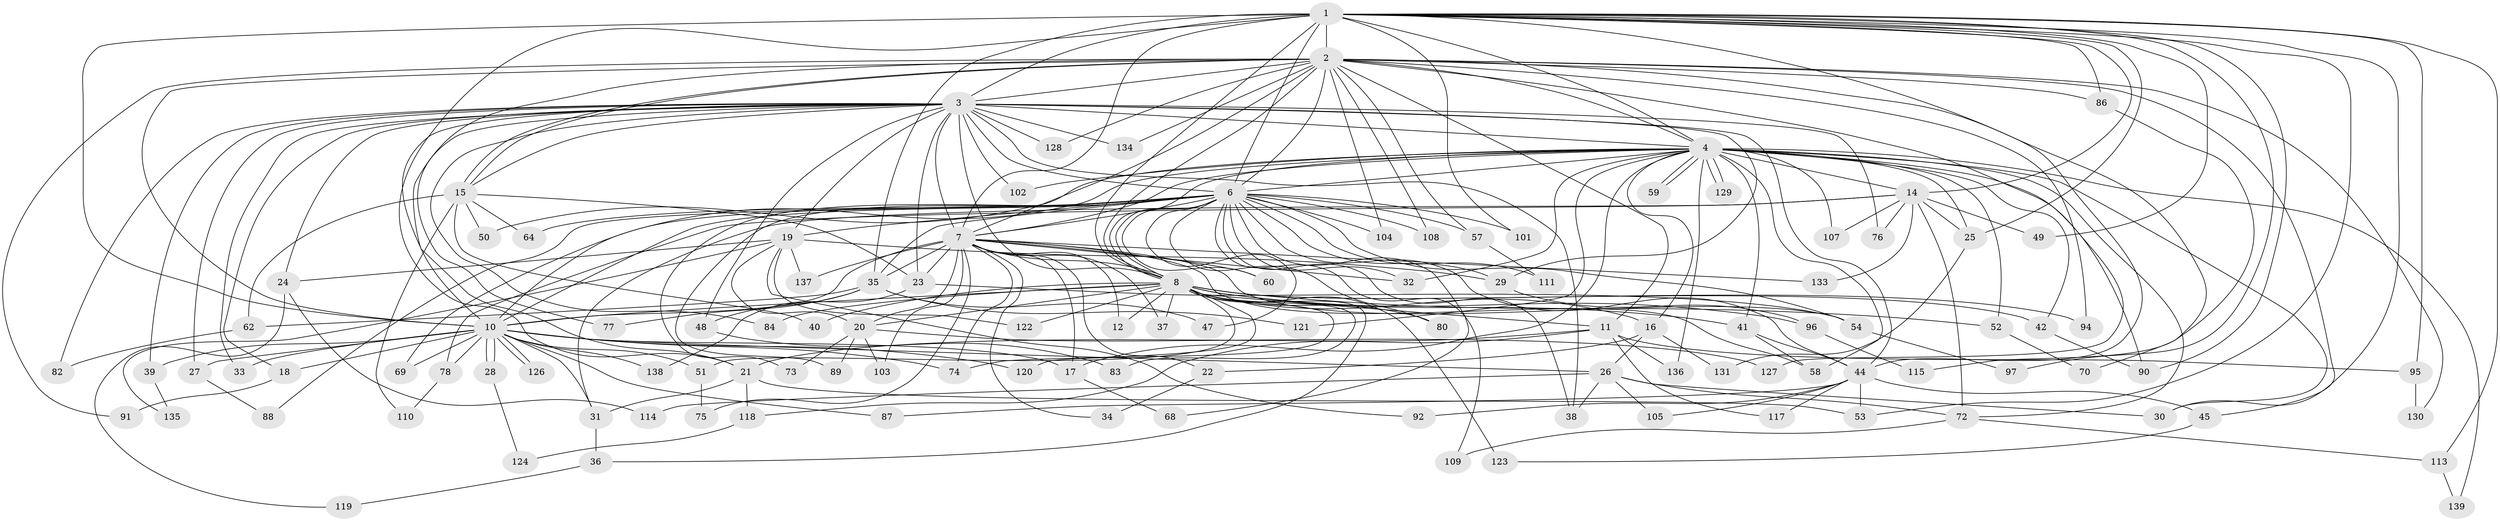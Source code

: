 // Generated by graph-tools (version 1.1) at 2025/51/02/27/25 19:51:41]
// undirected, 114 vertices, 260 edges
graph export_dot {
graph [start="1"]
  node [color=gray90,style=filled];
  1 [super="+9"];
  2 [super="+61"];
  3 [super="+5"];
  4 [super="+13"];
  6 [super="+46"];
  7 [super="+67"];
  8 [super="+132"];
  10 [super="+65"];
  11 [super="+93"];
  12;
  14 [super="+125"];
  15 [super="+43"];
  16;
  17 [super="+81"];
  18;
  19 [super="+55"];
  20;
  21 [super="+71"];
  22;
  23 [super="+66"];
  24;
  25 [super="+79"];
  26 [super="+85"];
  27;
  28;
  29;
  30 [super="+116"];
  31;
  32;
  33;
  34;
  35 [super="+98"];
  36;
  37;
  38 [super="+99"];
  39;
  40;
  41 [super="+56"];
  42;
  44 [super="+140"];
  45;
  47;
  48;
  49;
  50;
  51;
  52;
  53;
  54 [super="+63"];
  57;
  58 [super="+112"];
  59;
  60;
  62;
  64;
  68;
  69;
  70;
  72;
  73;
  74 [super="+106"];
  75;
  76;
  77;
  78;
  80;
  82;
  83;
  84;
  86;
  87;
  88;
  89;
  90 [super="+100"];
  91;
  92;
  94;
  95;
  96;
  97;
  101;
  102;
  103;
  104;
  105;
  107;
  108;
  109;
  110;
  111;
  113;
  114;
  115;
  117;
  118;
  119;
  120;
  121;
  122;
  123;
  124;
  126;
  127;
  128;
  129;
  130;
  131;
  133;
  134;
  135;
  136;
  137;
  138;
  139;
  1 -- 2 [weight=2];
  1 -- 3 [weight=4];
  1 -- 4 [weight=3];
  1 -- 6 [weight=2];
  1 -- 7 [weight=2];
  1 -- 8 [weight=2];
  1 -- 10 [weight=2];
  1 -- 14;
  1 -- 21;
  1 -- 25;
  1 -- 35;
  1 -- 49;
  1 -- 101;
  1 -- 113;
  1 -- 97;
  1 -- 53;
  1 -- 86;
  1 -- 95;
  1 -- 90;
  1 -- 30;
  1 -- 44;
  2 -- 3 [weight=3];
  2 -- 4;
  2 -- 6;
  2 -- 7;
  2 -- 8;
  2 -- 10;
  2 -- 11;
  2 -- 15;
  2 -- 15;
  2 -- 21;
  2 -- 45;
  2 -- 57;
  2 -- 70;
  2 -- 86;
  2 -- 91;
  2 -- 94;
  2 -- 104;
  2 -- 108;
  2 -- 127;
  2 -- 130;
  2 -- 134;
  2 -- 128;
  3 -- 4 [weight=2];
  3 -- 6 [weight=2];
  3 -- 7 [weight=2];
  3 -- 8 [weight=2];
  3 -- 10 [weight=2];
  3 -- 18;
  3 -- 19;
  3 -- 23;
  3 -- 27;
  3 -- 29;
  3 -- 33;
  3 -- 44;
  3 -- 48;
  3 -- 77;
  3 -- 82;
  3 -- 84;
  3 -- 102;
  3 -- 128;
  3 -- 38;
  3 -- 39;
  3 -- 76;
  3 -- 134;
  3 -- 24;
  3 -- 15;
  4 -- 6;
  4 -- 7;
  4 -- 8;
  4 -- 10;
  4 -- 14;
  4 -- 16;
  4 -- 17;
  4 -- 30;
  4 -- 32;
  4 -- 41;
  4 -- 42;
  4 -- 50;
  4 -- 52;
  4 -- 59;
  4 -- 59;
  4 -- 90;
  4 -- 102;
  4 -- 107;
  4 -- 121;
  4 -- 129;
  4 -- 129;
  4 -- 136;
  4 -- 139;
  4 -- 72;
  4 -- 58;
  4 -- 25;
  6 -- 7;
  6 -- 8;
  6 -- 10;
  6 -- 19;
  6 -- 32;
  6 -- 35;
  6 -- 44;
  6 -- 54;
  6 -- 57;
  6 -- 60;
  6 -- 68;
  6 -- 69;
  6 -- 80;
  6 -- 89;
  6 -- 101;
  6 -- 104;
  6 -- 108;
  6 -- 109;
  6 -- 111;
  6 -- 64;
  6 -- 88;
  6 -- 73;
  6 -- 29;
  6 -- 47;
  6 -- 38;
  7 -- 8;
  7 -- 10;
  7 -- 12;
  7 -- 20;
  7 -- 22;
  7 -- 23;
  7 -- 34;
  7 -- 37;
  7 -- 58;
  7 -- 60;
  7 -- 74;
  7 -- 75;
  7 -- 103;
  7 -- 133;
  7 -- 137;
  7 -- 17;
  7 -- 32;
  7 -- 35;
  7 -- 54;
  8 -- 10;
  8 -- 11;
  8 -- 12;
  8 -- 16;
  8 -- 20;
  8 -- 36;
  8 -- 37;
  8 -- 40;
  8 -- 41;
  8 -- 42;
  8 -- 51;
  8 -- 52;
  8 -- 80;
  8 -- 83;
  8 -- 84;
  8 -- 94;
  8 -- 96;
  8 -- 120;
  8 -- 122;
  8 -- 123 [weight=2];
  8 -- 74;
  10 -- 17;
  10 -- 18;
  10 -- 26;
  10 -- 27;
  10 -- 28;
  10 -- 28;
  10 -- 31;
  10 -- 33;
  10 -- 39;
  10 -- 51 [weight=2];
  10 -- 69;
  10 -- 74;
  10 -- 78;
  10 -- 120;
  10 -- 126;
  10 -- 126;
  10 -- 138;
  10 -- 87;
  11 -- 117;
  11 -- 118;
  11 -- 136;
  11 -- 21;
  11 -- 95;
  14 -- 25;
  14 -- 49;
  14 -- 72;
  14 -- 76;
  14 -- 78;
  14 -- 107;
  14 -- 133;
  14 -- 31;
  15 -- 40;
  15 -- 50;
  15 -- 62;
  15 -- 64;
  15 -- 23;
  15 -- 110;
  16 -- 22;
  16 -- 26;
  16 -- 131;
  17 -- 68;
  18 -- 91;
  19 -- 24;
  19 -- 29;
  19 -- 122;
  19 -- 135;
  19 -- 137;
  19 -- 20;
  19 -- 92;
  20 -- 73;
  20 -- 89;
  20 -- 103;
  20 -- 127;
  21 -- 31;
  21 -- 118;
  21 -- 53;
  22 -- 34;
  23 -- 54;
  23 -- 138;
  24 -- 114;
  24 -- 119;
  25 -- 131;
  26 -- 30;
  26 -- 38;
  26 -- 105;
  26 -- 72;
  26 -- 114;
  27 -- 88;
  28 -- 124;
  29 -- 96;
  31 -- 36;
  35 -- 47;
  35 -- 48;
  35 -- 62;
  35 -- 77;
  35 -- 121;
  36 -- 119;
  39 -- 135;
  41 -- 58;
  41 -- 44;
  42 -- 90;
  44 -- 45;
  44 -- 53;
  44 -- 87;
  44 -- 92;
  44 -- 105;
  44 -- 117;
  45 -- 123;
  48 -- 83;
  51 -- 75;
  52 -- 70;
  54 -- 97;
  57 -- 111;
  62 -- 82;
  72 -- 109;
  72 -- 113;
  78 -- 110;
  86 -- 115;
  95 -- 130;
  96 -- 115;
  113 -- 139;
  118 -- 124;
}
